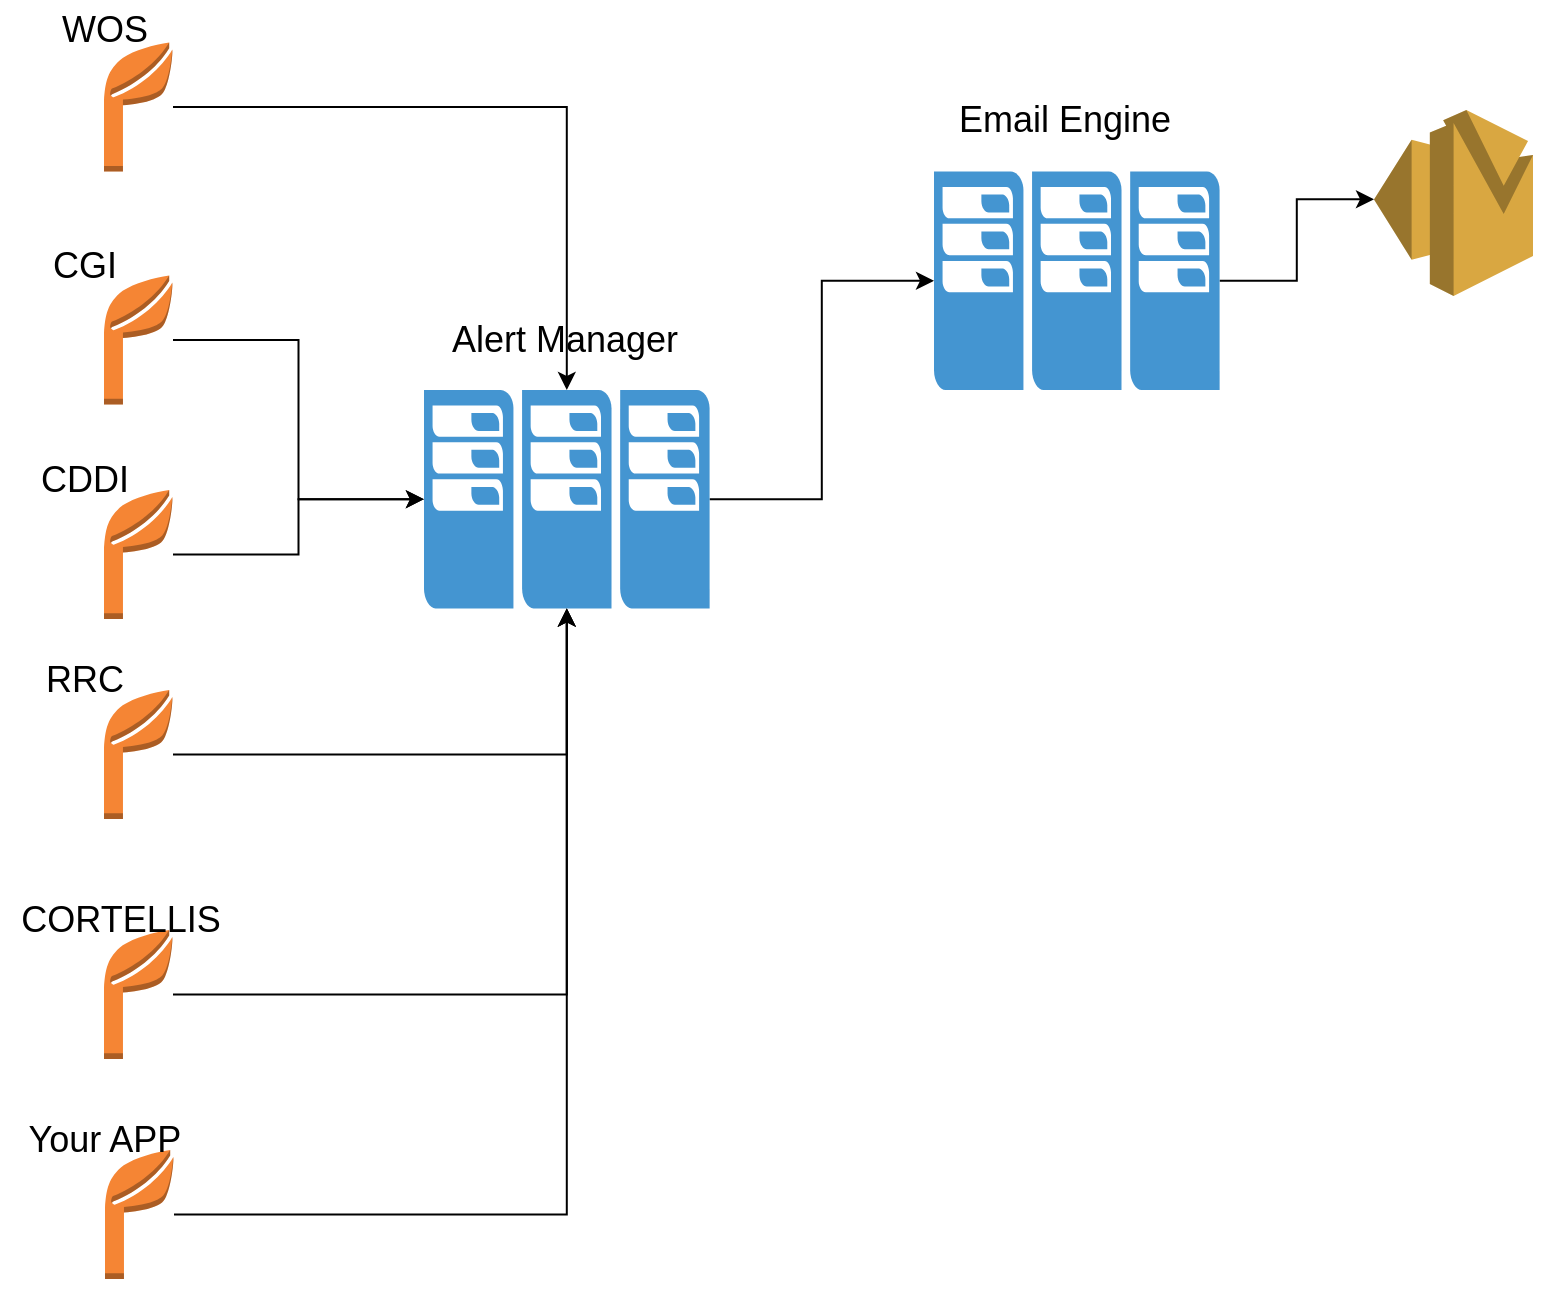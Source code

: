 <mxfile version="20.2.7" type="github">
  <diagram id="ITJkx8O16Wo3wCYVVDW9" name="Page-1">
    <mxGraphModel dx="1115" dy="795" grid="1" gridSize="10" guides="1" tooltips="1" connect="1" arrows="1" fold="1" page="1" pageScale="1" pageWidth="827" pageHeight="1169" math="0" shadow="0">
      <root>
        <mxCell id="0" />
        <mxCell id="1" parent="0" />
        <mxCell id="Ga3TDmFZdKd7LaxTZ1pT-18" value="Alert Manager" style="text;html=1;align=center;verticalAlign=middle;resizable=0;points=[];autosize=1;strokeColor=none;fillColor=none;arcSize=12;imageWidth=48;imageHeight=48;strokeWidth=9;fontSize=18;" vertex="1" parent="1">
          <mxGeometry x="212" y="320" width="140" height="30" as="geometry" />
        </mxCell>
        <mxCell id="Ga3TDmFZdKd7LaxTZ1pT-19" value="Email Engine" style="text;html=1;align=center;verticalAlign=middle;resizable=0;points=[];autosize=1;strokeColor=none;fillColor=none;arcSize=12;imageWidth=48;imageHeight=48;strokeWidth=9;fontSize=18;" vertex="1" parent="1">
          <mxGeometry x="467" y="210" width="130" height="30" as="geometry" />
        </mxCell>
        <mxCell id="Ga3TDmFZdKd7LaxTZ1pT-20" style="edgeStyle=orthogonalEdgeStyle;rounded=0;orthogonalLoop=1;jettySize=auto;html=1;fontSize=18;" edge="1" parent="1" source="Ga3TDmFZdKd7LaxTZ1pT-21" target="Ga3TDmFZdKd7LaxTZ1pT-23">
          <mxGeometry relative="1" as="geometry" />
        </mxCell>
        <mxCell id="Ga3TDmFZdKd7LaxTZ1pT-21" value="" style="pointerEvents=1;shadow=0;dashed=0;html=1;strokeColor=none;fillColor=#4495D1;labelPosition=center;verticalLabelPosition=bottom;verticalAlign=top;align=center;outlineConnect=0;shape=mxgraph.veeam.cluster;fontSize=18;" vertex="1" parent="1">
          <mxGeometry x="212" y="360" width="142.8" height="109.2" as="geometry" />
        </mxCell>
        <mxCell id="Ga3TDmFZdKd7LaxTZ1pT-22" style="edgeStyle=orthogonalEdgeStyle;rounded=0;orthogonalLoop=1;jettySize=auto;html=1;entryX=0;entryY=0.48;entryDx=0;entryDy=0;entryPerimeter=0;fontSize=18;" edge="1" parent="1" source="Ga3TDmFZdKd7LaxTZ1pT-23" target="Ga3TDmFZdKd7LaxTZ1pT-24">
          <mxGeometry relative="1" as="geometry" />
        </mxCell>
        <mxCell id="Ga3TDmFZdKd7LaxTZ1pT-23" value="" style="pointerEvents=1;shadow=0;dashed=0;html=1;strokeColor=none;fillColor=#4495D1;labelPosition=center;verticalLabelPosition=bottom;verticalAlign=top;align=center;outlineConnect=0;shape=mxgraph.veeam.cluster;fontSize=18;" vertex="1" parent="1">
          <mxGeometry x="467" y="250.8" width="142.8" height="109.2" as="geometry" />
        </mxCell>
        <mxCell id="Ga3TDmFZdKd7LaxTZ1pT-24" value="" style="outlineConnect=0;dashed=0;verticalLabelPosition=bottom;verticalAlign=top;align=center;html=1;shape=mxgraph.aws3.ses;fillColor=#D9A741;gradientColor=none;fontSize=18;strokeWidth=9;" vertex="1" parent="1">
          <mxGeometry x="687" y="220" width="79.5" height="93" as="geometry" />
        </mxCell>
        <mxCell id="Ga3TDmFZdKd7LaxTZ1pT-41" style="edgeStyle=orthogonalEdgeStyle;rounded=0;orthogonalLoop=1;jettySize=auto;html=1;fontSize=18;" edge="1" parent="1" source="Ga3TDmFZdKd7LaxTZ1pT-26" target="Ga3TDmFZdKd7LaxTZ1pT-21">
          <mxGeometry relative="1" as="geometry" />
        </mxCell>
        <mxCell id="Ga3TDmFZdKd7LaxTZ1pT-26" value="" style="outlineConnect=0;dashed=0;verticalLabelPosition=bottom;verticalAlign=top;align=center;html=1;shape=mxgraph.aws3.application;fillColor=#F58534;gradientColor=none;fontSize=18;strokeWidth=9;" vertex="1" parent="1">
          <mxGeometry x="52" y="186.3" width="34.5" height="64.5" as="geometry" />
        </mxCell>
        <mxCell id="Ga3TDmFZdKd7LaxTZ1pT-46" style="edgeStyle=orthogonalEdgeStyle;rounded=0;orthogonalLoop=1;jettySize=auto;html=1;fontSize=18;" edge="1" parent="1" source="Ga3TDmFZdKd7LaxTZ1pT-27" target="Ga3TDmFZdKd7LaxTZ1pT-21">
          <mxGeometry relative="1" as="geometry">
            <mxPoint x="150" y="540" as="targetPoint" />
          </mxGeometry>
        </mxCell>
        <mxCell id="Ga3TDmFZdKd7LaxTZ1pT-27" value="" style="outlineConnect=0;dashed=0;verticalLabelPosition=bottom;verticalAlign=top;align=center;html=1;shape=mxgraph.aws3.application;fillColor=#F58534;gradientColor=none;fontSize=18;strokeWidth=9;" vertex="1" parent="1">
          <mxGeometry x="52" y="630" width="34.5" height="64.5" as="geometry" />
        </mxCell>
        <mxCell id="Ga3TDmFZdKd7LaxTZ1pT-45" style="edgeStyle=orthogonalEdgeStyle;rounded=0;orthogonalLoop=1;jettySize=auto;html=1;fontSize=18;" edge="1" parent="1" source="Ga3TDmFZdKd7LaxTZ1pT-28" target="Ga3TDmFZdKd7LaxTZ1pT-21">
          <mxGeometry relative="1" as="geometry">
            <mxPoint x="150" y="420" as="targetPoint" />
          </mxGeometry>
        </mxCell>
        <mxCell id="Ga3TDmFZdKd7LaxTZ1pT-28" value="" style="outlineConnect=0;dashed=0;verticalLabelPosition=bottom;verticalAlign=top;align=center;html=1;shape=mxgraph.aws3.application;fillColor=#F58534;gradientColor=none;fontSize=18;strokeWidth=9;" vertex="1" parent="1">
          <mxGeometry x="52" y="510" width="34.5" height="64.5" as="geometry" />
        </mxCell>
        <mxCell id="Ga3TDmFZdKd7LaxTZ1pT-44" style="edgeStyle=orthogonalEdgeStyle;rounded=0;orthogonalLoop=1;jettySize=auto;html=1;fontSize=18;" edge="1" parent="1" source="Ga3TDmFZdKd7LaxTZ1pT-29" target="Ga3TDmFZdKd7LaxTZ1pT-21">
          <mxGeometry relative="1" as="geometry" />
        </mxCell>
        <mxCell id="Ga3TDmFZdKd7LaxTZ1pT-29" value="" style="outlineConnect=0;dashed=0;verticalLabelPosition=bottom;verticalAlign=top;align=center;html=1;shape=mxgraph.aws3.application;fillColor=#F58534;gradientColor=none;fontSize=18;strokeWidth=9;" vertex="1" parent="1">
          <mxGeometry x="52" y="410" width="34.5" height="64.5" as="geometry" />
        </mxCell>
        <mxCell id="Ga3TDmFZdKd7LaxTZ1pT-43" style="edgeStyle=orthogonalEdgeStyle;rounded=0;orthogonalLoop=1;jettySize=auto;html=1;fontSize=18;" edge="1" parent="1" source="Ga3TDmFZdKd7LaxTZ1pT-30" target="Ga3TDmFZdKd7LaxTZ1pT-21">
          <mxGeometry relative="1" as="geometry" />
        </mxCell>
        <mxCell id="Ga3TDmFZdKd7LaxTZ1pT-30" value="" style="outlineConnect=0;dashed=0;verticalLabelPosition=bottom;verticalAlign=top;align=center;html=1;shape=mxgraph.aws3.application;fillColor=#F58534;gradientColor=none;fontSize=18;strokeWidth=9;" vertex="1" parent="1">
          <mxGeometry x="52" y="302.75" width="34.5" height="64.5" as="geometry" />
        </mxCell>
        <mxCell id="Ga3TDmFZdKd7LaxTZ1pT-36" value="WOS" style="text;html=1;align=center;verticalAlign=middle;resizable=0;points=[];autosize=1;strokeColor=none;fillColor=none;fontSize=18;" vertex="1" parent="1">
          <mxGeometry x="17" y="165" width="70" height="30" as="geometry" />
        </mxCell>
        <mxCell id="Ga3TDmFZdKd7LaxTZ1pT-37" value="RRC" style="text;html=1;align=center;verticalAlign=middle;resizable=0;points=[];autosize=1;strokeColor=none;fillColor=none;fontSize=18;" vertex="1" parent="1">
          <mxGeometry x="12" y="490" width="60" height="30" as="geometry" />
        </mxCell>
        <mxCell id="Ga3TDmFZdKd7LaxTZ1pT-38" value="CDDI" style="text;html=1;align=center;verticalAlign=middle;resizable=0;points=[];autosize=1;strokeColor=none;fillColor=none;fontSize=18;" vertex="1" parent="1">
          <mxGeometry x="7" y="390" width="70" height="30" as="geometry" />
        </mxCell>
        <mxCell id="Ga3TDmFZdKd7LaxTZ1pT-39" value="CGI" style="text;html=1;align=center;verticalAlign=middle;resizable=0;points=[];autosize=1;strokeColor=none;fillColor=none;fontSize=18;" vertex="1" parent="1">
          <mxGeometry x="12" y="283" width="60" height="30" as="geometry" />
        </mxCell>
        <mxCell id="Ga3TDmFZdKd7LaxTZ1pT-40" value="CORTELLIS" style="text;html=1;align=center;verticalAlign=middle;resizable=0;points=[];autosize=1;strokeColor=none;fillColor=none;fontSize=18;" vertex="1" parent="1">
          <mxGeometry y="610" width="120" height="30" as="geometry" />
        </mxCell>
        <mxCell id="Ga3TDmFZdKd7LaxTZ1pT-50" style="edgeStyle=orthogonalEdgeStyle;rounded=0;orthogonalLoop=1;jettySize=auto;html=1;fontSize=18;" edge="1" parent="1" source="Ga3TDmFZdKd7LaxTZ1pT-47" target="Ga3TDmFZdKd7LaxTZ1pT-21">
          <mxGeometry relative="1" as="geometry" />
        </mxCell>
        <mxCell id="Ga3TDmFZdKd7LaxTZ1pT-47" value="" style="outlineConnect=0;dashed=0;verticalLabelPosition=bottom;verticalAlign=top;align=center;html=1;shape=mxgraph.aws3.application;fillColor=#F58534;gradientColor=none;fontSize=18;strokeWidth=9;" vertex="1" parent="1">
          <mxGeometry x="52.5" y="740" width="34.5" height="64.5" as="geometry" />
        </mxCell>
        <mxCell id="Ga3TDmFZdKd7LaxTZ1pT-48" value="Your APP" style="text;html=1;align=center;verticalAlign=middle;resizable=0;points=[];autosize=1;strokeColor=none;fillColor=none;fontSize=18;" vertex="1" parent="1">
          <mxGeometry x="2" y="720" width="100" height="30" as="geometry" />
        </mxCell>
      </root>
    </mxGraphModel>
  </diagram>
</mxfile>
